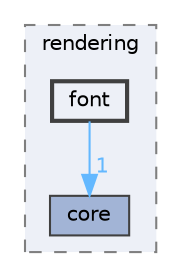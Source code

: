 digraph "engine/src/rendering/font"
{
 // LATEX_PDF_SIZE
  bgcolor="transparent";
  edge [fontname=Helvetica,fontsize=10,labelfontname=Helvetica,labelfontsize=10];
  node [fontname=Helvetica,fontsize=10,shape=box,height=0.2,width=0.4];
  compound=true
  subgraph clusterdir_c82fe33ead33fcc3829b24ace9891300 {
    graph [ bgcolor="#edf0f7", pencolor="grey50", label="rendering", fontname=Helvetica,fontsize=10 style="filled,dashed", URL="dir_c82fe33ead33fcc3829b24ace9891300.html",tooltip=""]
  dir_0d9fd5a03b7c3c7e85b2c41a9b761a09 [label="core", fillcolor="#a2b4d6", color="grey25", style="filled", URL="dir_0d9fd5a03b7c3c7e85b2c41a9b761a09.html",tooltip=""];
  dir_33210b3b7258714eaef2e8ff81d05c68 [label="font", fillcolor="#edf0f7", color="grey25", style="filled,bold", URL="dir_33210b3b7258714eaef2e8ff81d05c68.html",tooltip=""];
  }
  dir_33210b3b7258714eaef2e8ff81d05c68->dir_0d9fd5a03b7c3c7e85b2c41a9b761a09 [headlabel="1", labeldistance=1.5 headhref="dir_000008_000004.html" href="dir_000008_000004.html" color="steelblue1" fontcolor="steelblue1"];
}
